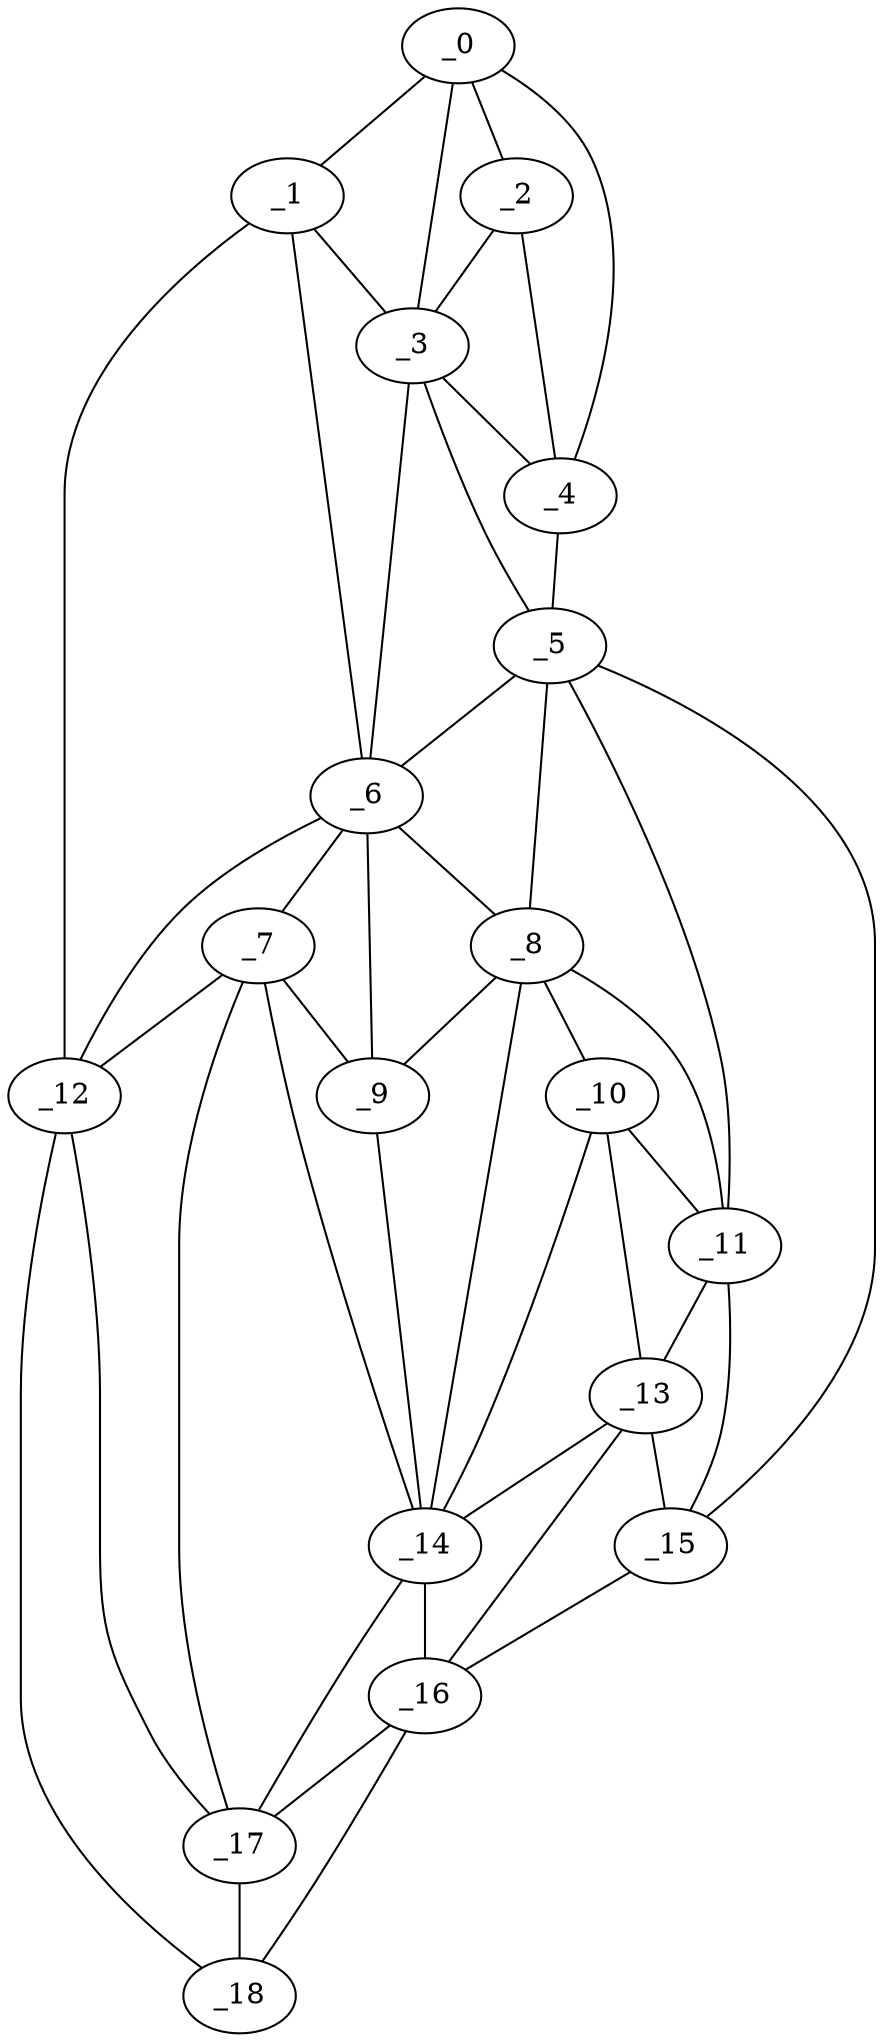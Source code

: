 graph "obj28__15.gxl" {
	_0	 [x=4,
		y=38];
	_1	 [x=18,
		y=99];
	_0 -- _1	 [valence=1];
	_2	 [x=24,
		y=28];
	_0 -- _2	 [valence=2];
	_3	 [x=25,
		y=34];
	_0 -- _3	 [valence=1];
	_4	 [x=35,
		y=22];
	_0 -- _4	 [valence=1];
	_1 -- _3	 [valence=2];
	_6	 [x=78,
		y=70];
	_1 -- _6	 [valence=2];
	_12	 [x=93,
		y=107];
	_1 -- _12	 [valence=1];
	_2 -- _3	 [valence=1];
	_2 -- _4	 [valence=2];
	_3 -- _4	 [valence=2];
	_5	 [x=50,
		y=17];
	_3 -- _5	 [valence=1];
	_3 -- _6	 [valence=1];
	_4 -- _5	 [valence=1];
	_5 -- _6	 [valence=2];
	_8	 [x=86,
		y=54];
	_5 -- _8	 [valence=2];
	_11	 [x=92,
		y=39];
	_5 -- _11	 [valence=1];
	_15	 [x=103,
		y=41];
	_5 -- _15	 [valence=1];
	_7	 [x=84,
		y=68];
	_6 -- _7	 [valence=2];
	_6 -- _8	 [valence=2];
	_9	 [x=86,
		y=61];
	_6 -- _9	 [valence=2];
	_6 -- _12	 [valence=2];
	_7 -- _9	 [valence=1];
	_7 -- _12	 [valence=2];
	_14	 [x=97,
		y=55];
	_7 -- _14	 [valence=2];
	_17	 [x=112,
		y=68];
	_7 -- _17	 [valence=2];
	_8 -- _9	 [valence=2];
	_10	 [x=91,
		y=47];
	_8 -- _10	 [valence=2];
	_8 -- _11	 [valence=1];
	_8 -- _14	 [valence=1];
	_9 -- _14	 [valence=1];
	_10 -- _11	 [valence=2];
	_13	 [x=95,
		y=46];
	_10 -- _13	 [valence=2];
	_10 -- _14	 [valence=2];
	_11 -- _13	 [valence=1];
	_11 -- _15	 [valence=2];
	_12 -- _17	 [valence=2];
	_18	 [x=121,
		y=73];
	_12 -- _18	 [valence=1];
	_13 -- _14	 [valence=1];
	_13 -- _15	 [valence=2];
	_16	 [x=110,
		y=51];
	_13 -- _16	 [valence=1];
	_14 -- _16	 [valence=2];
	_14 -- _17	 [valence=2];
	_15 -- _16	 [valence=1];
	_16 -- _17	 [valence=2];
	_16 -- _18	 [valence=1];
	_17 -- _18	 [valence=1];
}
